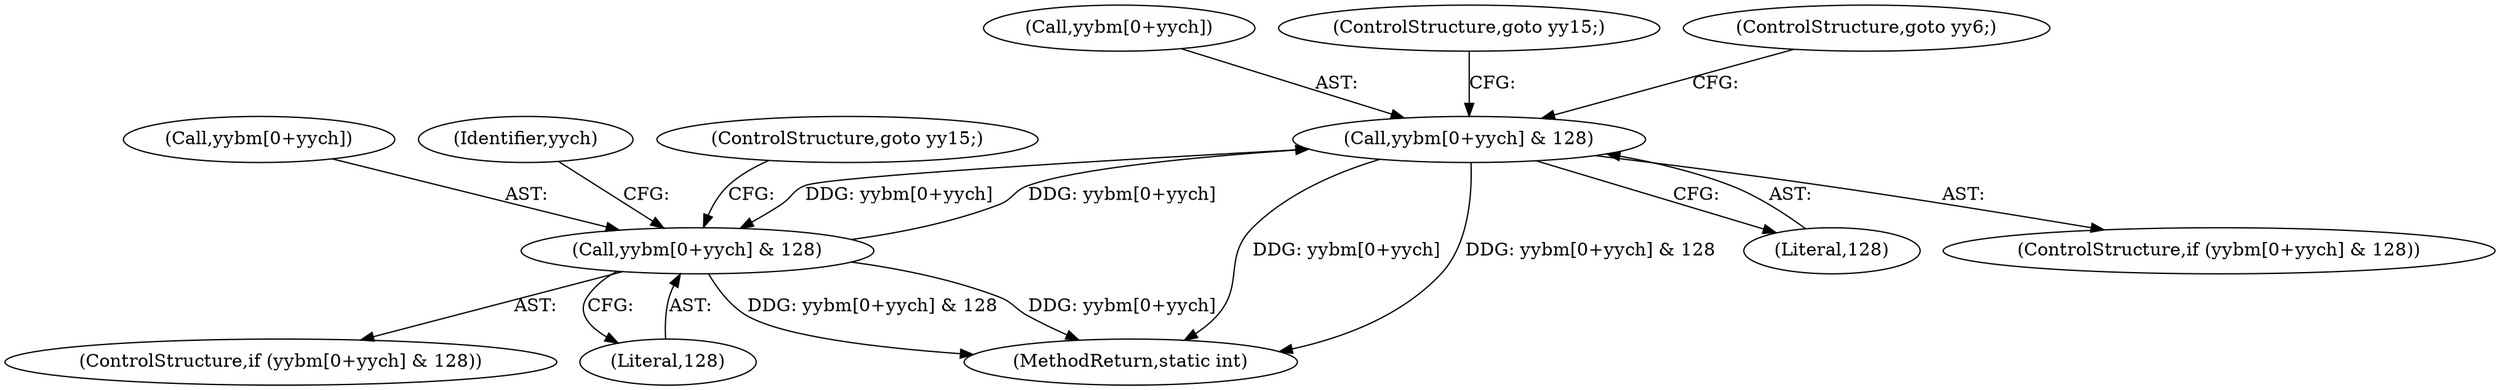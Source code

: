 digraph "0_php_12fe4e90be7bfa2a763197079f68f5568a14e071@array" {
"1000585" [label="(Call,yybm[0+yych] & 128)"];
"1000619" [label="(Call,yybm[0+yych] & 128)"];
"1000585" [label="(Call,yybm[0+yych] & 128)"];
"1000620" [label="(Call,yybm[0+yych])"];
"1000618" [label="(ControlStructure,if (yybm[0+yych] & 128))"];
"1000625" [label="(Literal,128)"];
"1000585" [label="(Call,yybm[0+yych] & 128)"];
"1000586" [label="(Call,yybm[0+yych])"];
"1002665" [label="(MethodReturn,static int)"];
"1000630" [label="(Identifier,yych)"];
"1000627" [label="(ControlStructure,goto yy15;)"];
"1000593" [label="(ControlStructure,goto yy15;)"];
"1000591" [label="(Literal,128)"];
"1000584" [label="(ControlStructure,if (yybm[0+yych] & 128))"];
"1000619" [label="(Call,yybm[0+yych] & 128)"];
"1000594" [label="(ControlStructure,goto yy6;)"];
"1000585" -> "1000584"  [label="AST: "];
"1000585" -> "1000591"  [label="CFG: "];
"1000586" -> "1000585"  [label="AST: "];
"1000591" -> "1000585"  [label="AST: "];
"1000593" -> "1000585"  [label="CFG: "];
"1000594" -> "1000585"  [label="CFG: "];
"1000585" -> "1002665"  [label="DDG: yybm[0+yych]"];
"1000585" -> "1002665"  [label="DDG: yybm[0+yych] & 128"];
"1000619" -> "1000585"  [label="DDG: yybm[0+yych]"];
"1000585" -> "1000619"  [label="DDG: yybm[0+yych]"];
"1000619" -> "1000618"  [label="AST: "];
"1000619" -> "1000625"  [label="CFG: "];
"1000620" -> "1000619"  [label="AST: "];
"1000625" -> "1000619"  [label="AST: "];
"1000627" -> "1000619"  [label="CFG: "];
"1000630" -> "1000619"  [label="CFG: "];
"1000619" -> "1002665"  [label="DDG: yybm[0+yych] & 128"];
"1000619" -> "1002665"  [label="DDG: yybm[0+yych]"];
}
